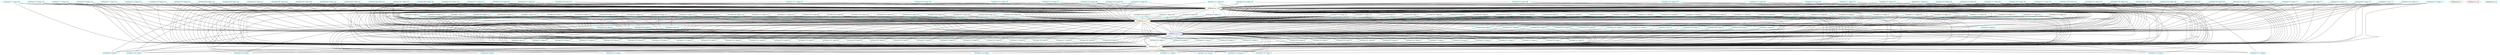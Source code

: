 graph {
"VarName('t8',temp)"[color=cyan,label="VarName('t8',temp).0"]
"VarName('t129',temp)"[color=cyan,label="VarName('t129',temp).1"]
"VarName('t128',temp)"[color=cyan,label="VarName('t128',temp).2"]
"VarName('t9',temp)"[color=cyan,label="VarName('t9',temp).3"]
"VarName('t125',temp)"[color=cyan,label="VarName('t125',temp).4"]
"VarName('t124',temp)"[color=cyan,label="VarName('t124',temp).5"]
"VarName('t127',temp)"[color=cyan,label="VarName('t127',temp).6"]
"ASMReg('edi')"[color=forestgreen,label="ASMReg('edi').7"]
"VarName('t121',temp)"[color=cyan,label="VarName('t121',temp).8"]
"VarName('t120',temp)"[color=cyan,label="VarName('t120',temp).9"]
"VarName('t123',temp)"[color=cyan,label="VarName('t123',temp).10"]
"VarName('t122',temp)"[color=cyan,label="VarName('t122',temp).11"]
"VarName('t181',temp)"[color=cyan,label="VarName('t181',temp).12"]
"ASMReg('edx')"[color=yellow,label="ASMReg('edx').13"]
"VarName('t58',temp)"[color=cyan,label="VarName('t58',temp).14"]
"VarName('t59',temp)"[color=cyan,label="VarName('t59',temp).15"]
"VarName('t56',temp)"[color=cyan,label="VarName('t56',temp).16"]
"VarName('t57',temp)"[color=cyan,label="VarName('t57',temp).17"]
"VarName('t54',temp)"[color=cyan,label="VarName('t54',temp).18"]
"VarName('t55',temp)"[color=cyan,label="VarName('t55',temp).19"]
"VarName('t52',temp)"[color=cyan,label="VarName('t52',temp).20"]
"VarName('t53',temp)"[color=cyan,label="VarName('t53',temp).21"]
"VarName('t50',temp)"[color=cyan,label="VarName('t50',temp).22"]
"VarName('t51',temp)"[color=cyan,label="VarName('t51',temp).23"]
"VarName('t0',temp)"[color=cyan,label="VarName('t0',temp).24"]
"VarName('a',user)"[color=cyan,label="VarName('a',user).25"]
"VarName('t1',temp)"[color=cyan,label="VarName('t1',temp).26"]
"VarName('t126',temp)"[color=cyan,label="VarName('t126',temp).27"]
"VarName('t101',temp)"[color=cyan,label="VarName('t101',temp).28"]
"VarName('t138',temp)"[color=cyan,label="VarName('t138',temp).29"]
"VarName('t139',temp)"[color=cyan,label="VarName('t139',temp).30"]
"VarName('t136',temp)"[color=cyan,label="VarName('t136',temp).31"]
"VarName('t137',temp)"[color=cyan,label="VarName('t137',temp).32"]
"VarName('t134',temp)"[color=cyan,label="VarName('t134',temp).33"]
"VarName('t135',temp)"[color=cyan,label="VarName('t135',temp).34"]
"VarName('t132',temp)"[color=cyan,label="VarName('t132',temp).35"]
"VarName('t133',temp)"[color=cyan,label="VarName('t133',temp).36"]
"VarName('t130',temp)"[color=cyan,label="VarName('t130',temp).37"]
"VarName('t131',temp)"[color=cyan,label="VarName('t131',temp).38"]
"VarName('t38',temp)"[color=cyan,label="VarName('t38',temp).39"]
"VarName('t39',temp)"[color=cyan,label="VarName('t39',temp).40"]
"VarName('t30',temp)"[color=cyan,label="VarName('t30',temp).41"]
"VarName('t31',temp)"[color=cyan,label="VarName('t31',temp).42"]
"VarName('t32',temp)"[color=cyan,label="VarName('t32',temp).43"]
"VarName('t33',temp)"[color=cyan,label="VarName('t33',temp).44"]
"VarName('t34',temp)"[color=cyan,label="VarName('t34',temp).45"]
"VarName('t35',temp)"[color=cyan,label="VarName('t35',temp).46"]
"VarName('t36',temp)"[color=cyan,label="VarName('t36',temp).47"]
"VarName('t37',temp)"[color=cyan,label="VarName('t37',temp).48"]
"VarName('t49',temp)"[color=cyan,label="VarName('t49',temp).49"]
"VarName('t48',temp)"[color=cyan,label="VarName('t48',temp).50"]
"VarName('t45',temp)"[color=cyan,label="VarName('t45',temp).51"]
"VarName('t44',temp)"[color=cyan,label="VarName('t44',temp).52"]
"VarName('t47',temp)"[color=cyan,label="VarName('t47',temp).53"]
"VarName('t46',temp)"[color=cyan,label="VarName('t46',temp).54"]
"VarName('t41',temp)"[color=cyan,label="VarName('t41',temp).55"]
"VarName('t40',temp)"[color=cyan,label="VarName('t40',temp).56"]
"VarName('t43',temp)"[color=cyan,label="VarName('t43',temp).57"]
"VarName('t42',temp)"[color=cyan,label="VarName('t42',temp).58"]
"ASMReg('esi')"[color=brown,label="ASMReg('esi').59"]
"ASMReg('ebx')"[color=cyan,label="ASMReg('ebx').60"]
"ASMReg('esp')"[color=blue,label="ASMReg('esp').61"]
"VarName('t183',temp)"[color=cyan,label="VarName('t183',temp).62"]
"VarName('t182',temp)"[color=cyan,label="VarName('t182',temp).63"]
"VarName('z',user)"[color=cyan,label="VarName('z',user).64"]
"VarName('t180',temp)"[color=cyan,label="VarName('t180',temp).65"]
"VarName('t107',temp)"[color=cyan,label="VarName('t107',temp).66"]
"VarName('t106',temp)"[color=cyan,label="VarName('t106',temp).67"]
"VarName('t105',temp)"[color=cyan,label="VarName('t105',temp).68"]
"VarName('t104',temp)"[color=cyan,label="VarName('t104',temp).69"]
"VarName('t103',temp)"[color=cyan,label="VarName('t103',temp).70"]
"VarName('t102',temp)"[color=cyan,label="VarName('t102',temp).71"]
"VarName('b',user)"[color=cyan,label="VarName('b',user).72"]
"VarName('t100',temp)"[color=cyan,label="VarName('t100',temp).73"]
"VarName('t109',temp)"[color=cyan,label="VarName('t109',temp).74"]
"VarName('t108',temp)"[color=cyan,label="VarName('t108',temp).75"]
"VarName('t7',temp)"[color=cyan,label="VarName('t7',temp).76"]
"ASMReg('ecx')"[color=orange,label="ASMReg('ecx').77"]
"VarName('t69',temp)"[color=cyan,label="VarName('t69',temp).78"]
"VarName('t68',temp)"[color=cyan,label="VarName('t68',temp).79"]
"VarName('t63',temp)"[color=cyan,label="VarName('t63',temp).80"]
"VarName('t62',temp)"[color=cyan,label="VarName('t62',temp).81"]
"VarName('t61',temp)"[color=cyan,label="VarName('t61',temp).82"]
"VarName('t60',temp)"[color=cyan,label="VarName('t60',temp).83"]
"VarName('t67',temp)"[color=cyan,label="VarName('t67',temp).84"]
"VarName('t66',temp)"[color=cyan,label="VarName('t66',temp).85"]
"VarName('t65',temp)"[color=cyan,label="VarName('t65',temp).86"]
"VarName('t64',temp)"[color=cyan,label="VarName('t64',temp).87"]
"VarName('t110',temp)"[color=cyan,label="VarName('t110',temp).88"]
"VarName('t111',temp)"[color=cyan,label="VarName('t111',temp).89"]
"VarName('t112',temp)"[color=cyan,label="VarName('t112',temp).90"]
"VarName('t113',temp)"[color=cyan,label="VarName('t113',temp).91"]
"VarName('t114',temp)"[color=cyan,label="VarName('t114',temp).92"]
"VarName('t115',temp)"[color=cyan,label="VarName('t115',temp).93"]
"VarName('t116',temp)"[color=cyan,label="VarName('t116',temp).94"]
"VarName('t117',temp)"[color=cyan,label="VarName('t117',temp).95"]
"VarName('t118',temp)"[color=cyan,label="VarName('t118',temp).96"]
"VarName('t119',temp)"[color=cyan,label="VarName('t119',temp).97"]
"VarName('t161',temp)"[color=cyan,label="VarName('t161',temp).98"]
"VarName('t160',temp)"[color=cyan,label="VarName('t160',temp).99"]
"VarName('t163',temp)"[color=cyan,label="VarName('t163',temp).100"]
"VarName('t162',temp)"[color=cyan,label="VarName('t162',temp).101"]
"VarName('t165',temp)"[color=cyan,label="VarName('t165',temp).102"]
"VarName('t164',temp)"[color=cyan,label="VarName('t164',temp).103"]
"VarName('t167',temp)"[color=cyan,label="VarName('t167',temp).104"]
"VarName('t166',temp)"[color=cyan,label="VarName('t166',temp).105"]
"VarName('t169',temp)"[color=cyan,label="VarName('t169',temp).106"]
"VarName('t168',temp)"[color=cyan,label="VarName('t168',temp).107"]
"VarName('t2',temp)"[color=cyan,label="VarName('t2',temp).108"]
"VarName('t3',temp)"[color=cyan,label="VarName('t3',temp).109"]
"VarName('t4',temp)"[color=cyan,label="VarName('t4',temp).110"]
"VarName('t5',temp)"[color=cyan,label="VarName('t5',temp).111"]
"VarName('t6',temp)"[color=cyan,label="VarName('t6',temp).112"]
"VarName('y',user)"[color=cyan,label="VarName('y',user).113"]
"VarName('t98',temp)"[color=cyan,label="VarName('t98',temp).114"]
"VarName('t99',temp)"[color=cyan,label="VarName('t99',temp).115"]
"VarName('c',user)"[color=cyan,label="VarName('c',user).116"]
"VarName('t92',temp)"[color=cyan,label="VarName('t92',temp).117"]
"VarName('t93',temp)"[color=cyan,label="VarName('t93',temp).118"]
"VarName('t90',temp)"[color=cyan,label="VarName('t90',temp).119"]
"VarName('t91',temp)"[color=cyan,label="VarName('t91',temp).120"]
"VarName('t96',temp)"[color=cyan,label="VarName('t96',temp).121"]
"VarName('t97',temp)"[color=cyan,label="VarName('t97',temp).122"]
"VarName('t94',temp)"[color=cyan,label="VarName('t94',temp).123"]
"VarName('t95',temp)"[color=cyan,label="VarName('t95',temp).124"]
"VarName('t172',temp)"[color=cyan,label="VarName('t172',temp).125"]
"VarName('t173',temp)"[color=cyan,label="VarName('t173',temp).126"]
"VarName('t170',temp)"[color=cyan,label="VarName('t170',temp).127"]
"VarName('t171',temp)"[color=cyan,label="VarName('t171',temp).128"]
"VarName('t176',temp)"[color=cyan,label="VarName('t176',temp).129"]
"VarName('t177',temp)"[color=cyan,label="VarName('t177',temp).130"]
"VarName('t174',temp)"[color=cyan,label="VarName('t174',temp).131"]
"VarName('t175',temp)"[color=cyan,label="VarName('t175',temp).132"]
"VarName('t178',temp)"[color=cyan,label="VarName('t178',temp).133"]
"VarName('t179',temp)"[color=cyan,label="VarName('t179',temp).134"]
"VarName('t74',temp)"[color=cyan,label="VarName('t74',temp).135"]
"ASMReg('eax')"[color=green,label="ASMReg('eax').136"]
"VarName('t76',temp)"[color=cyan,label="VarName('t76',temp).137"]
"VarName('t77',temp)"[color=cyan,label="VarName('t77',temp).138"]
"VarName('t70',temp)"[color=cyan,label="VarName('t70',temp).139"]
"VarName('t71',temp)"[color=cyan,label="VarName('t71',temp).140"]
"VarName('t72',temp)"[color=cyan,label="VarName('t72',temp).141"]
"VarName('t73',temp)"[color=cyan,label="VarName('t73',temp).142"]
"VarName('t78',temp)"[color=cyan,label="VarName('t78',temp).143"]
"VarName('t79',temp)"[color=cyan,label="VarName('t79',temp).144"]
"VarName('t89',temp)"[color=cyan,label="VarName('t89',temp).145"]
"VarName('t88',temp)"[color=cyan,label="VarName('t88',temp).146"]
"VarName('t81',temp)"[color=cyan,label="VarName('t81',temp).147"]
"VarName('t80',temp)"[color=cyan,label="VarName('t80',temp).148"]
"VarName('t83',temp)"[color=cyan,label="VarName('t83',temp).149"]
"VarName('t82',temp)"[color=cyan,label="VarName('t82',temp).150"]
"VarName('t85',temp)"[color=cyan,label="VarName('t85',temp).151"]
"VarName('t84',temp)"[color=cyan,label="VarName('t84',temp).152"]
"VarName('t87',temp)"[color=cyan,label="VarName('t87',temp).153"]
"VarName('t86',temp)"[color=cyan,label="VarName('t86',temp).154"]
"VarName('t149',temp)"[color=cyan,label="VarName('t149',temp).155"]
"VarName('t148',temp)"[color=cyan,label="VarName('t148',temp).156"]
"VarName('t143',temp)"[color=cyan,label="VarName('t143',temp).157"]
"VarName('t142',temp)"[color=cyan,label="VarName('t142',temp).158"]
"VarName('t141',temp)"[color=cyan,label="VarName('t141',temp).159"]
"VarName('t140',temp)"[color=cyan,label="VarName('t140',temp).160"]
"VarName('t147',temp)"[color=cyan,label="VarName('t147',temp).161"]
"VarName('t146',temp)"[color=cyan,label="VarName('t146',temp).162"]
"VarName('t145',temp)"[color=cyan,label="VarName('t145',temp).163"]
"VarName('t144',temp)"[color=cyan,label="VarName('t144',temp).164"]
"VarName('t29',temp)"[color=cyan,label="VarName('t29',temp).165"]
"VarName('t28',temp)"[color=cyan,label="VarName('t28',temp).166"]
"VarName('t27',temp)"[color=cyan,label="VarName('t27',temp).167"]
"VarName('t26',temp)"[color=cyan,label="VarName('t26',temp).168"]
"VarName('t25',temp)"[color=cyan,label="VarName('t25',temp).169"]
"VarName('t24',temp)"[color=cyan,label="VarName('t24',temp).170"]
"VarName('t23',temp)"[color=cyan,label="VarName('t23',temp).171"]
"VarName('t22',temp)"[color=cyan,label="VarName('t22',temp).172"]
"VarName('t21',temp)"[color=cyan,label="VarName('t21',temp).173"]
"VarName('t20',temp)"[color=cyan,label="VarName('t20',temp).174"]
"VarName('x',user)"[color=cyan,label="VarName('x',user).175"]
"VarName('t154',temp)"[color=cyan,label="VarName('t154',temp).176"]
"VarName('t155',temp)"[color=cyan,label="VarName('t155',temp).177"]
"VarName('t156',temp)"[color=cyan,label="VarName('t156',temp).178"]
"VarName('t157',temp)"[color=cyan,label="VarName('t157',temp).179"]
"VarName('t150',temp)"[color=cyan,label="VarName('t150',temp).180"]
"VarName('t151',temp)"[color=cyan,label="VarName('t151',temp).181"]
"VarName('t152',temp)"[color=cyan,label="VarName('t152',temp).182"]
"VarName('t153',temp)"[color=cyan,label="VarName('t153',temp).183"]
"VarName('t158',temp)"[color=cyan,label="VarName('t158',temp).184"]
"VarName('t159',temp)"[color=cyan,label="VarName('t159',temp).185"]
"VarName('t12',temp)"[color=cyan,label="VarName('t12',temp).186"]
"VarName('t13',temp)"[color=cyan,label="VarName('t13',temp).187"]
"VarName('t10',temp)"[color=cyan,label="VarName('t10',temp).188"]
"VarName('t11',temp)"[color=cyan,label="VarName('t11',temp).189"]
"VarName('t16',temp)"[color=cyan,label="VarName('t16',temp).190"]
"VarName('t17',temp)"[color=cyan,label="VarName('t17',temp).191"]
"VarName('t14',temp)"[color=cyan,label="VarName('t14',temp).192"]
"VarName('t15',temp)"[color=cyan,label="VarName('t15',temp).193"]
"VarName('t18',temp)"[color=cyan,label="VarName('t18',temp).194"]
"VarName('t19',temp)"[color=cyan,label="VarName('t19',temp).195"]
"VarName('t75',temp)"[color=cyan,label="VarName('t75',temp).196"]

"VarName('t89',temp)" -- "ASMReg('ecx')"
"VarName('t18',temp)" -- "ASMReg('edx')"
"ASMReg('eax')" -- "VarName('t175',temp)"
"VarName('t177',temp)" -- "ASMReg('esp')"
"ASMReg('esp')" -- "VarName('t30',temp)"
"VarName('t27',temp)" -- "ASMReg('edx')"
"VarName('t179',temp)" -- "ASMReg('edx')"
"VarName('t74',temp)" -- "ASMReg('edx')"
"VarName('t106',temp)" -- "ASMReg('edx')"
"ASMReg('eax')" -- "VarName('t38',temp)"
"ASMReg('eax')" -- "VarName('t65',temp)"
"VarName('c',user)" -- "ASMReg('esp')"
"ASMReg('eax')" -- "VarName('t165',temp)"
"VarName('t148',temp)" -- "ASMReg('eax')"
"ASMReg('eax')" -- "VarName('t47',temp)"
"VarName('t132',temp)" -- "ASMReg('edx')"
"ASMReg('eax')" -- "VarName('t179',temp)"
"VarName('t50',temp)" -- "ASMReg('edx')"
"ASMReg('eax')" -- "VarName('t176',temp)"
"ASMReg('eax')" -- "VarName('t121',temp)"
"VarName('t54',temp)" -- "ASMReg('edx')"
"VarName('t96',temp)" -- "ASMReg('edx')"
"VarName('t115',temp)" -- "ASMReg('esp')"
"VarName('t63',temp)" -- "ASMReg('edx')"
"VarName('t149',temp)" -- "ASMReg('esp')"
"ASMReg('ecx')" -- "VarName('t35',temp)"
"VarName('t28',temp)" -- "ASMReg('ecx')"
"VarName('t141',temp)" -- "ASMReg('eax')"
"ASMReg('esp')" -- "VarName('t52',temp)"
"VarName('t165',temp)" -- "ASMReg('esp')"
"ASMReg('eax')" -- "ASMReg('edx')"
"VarName('t4',temp)" -- "ASMReg('ecx')"
"VarName('t5',temp)" -- "ASMReg('esp')"
"VarName('t14',temp)" -- "ASMReg('eax')"
"VarName('t15',temp)" -- "ASMReg('eax')"
"VarName('t178',temp)" -- "ASMReg('edx')"
"VarName('t18',temp)" -- "ASMReg('esp')"
"VarName('t34',temp)" -- "ASMReg('edx')"
"VarName('t17',temp)" -- "ASMReg('esp')"
"VarName('t169',temp)" -- "ASMReg('edx')"
"VarName('t11',temp)" -- "ASMReg('ecx')"
"ASMReg('ecx')" -- "VarName('t139',temp)"
"ASMReg('esp')" -- "VarName('t9',temp)"
"ASMReg('eax')" -- "VarName('t46',temp)"
"ASMReg('ecx')" -- "VarName('t106',temp)"
"VarName('t70',temp)" -- "ASMReg('esp')"
"VarName('t169',temp)" -- "ASMReg('esp')"
"ASMReg('esp')" -- "VarName('t135',temp)"
"ASMReg('ecx')" -- "VarName('a',user)"
"ASMReg('eax')" -- "VarName('t128',temp)"
"ASMReg('eax')" -- "VarName('t183',temp)"
"VarName('t11',temp)" -- "ASMReg('esp')"
"ASMReg('ecx')" -- "VarName('t181',temp)"
"VarName('t151',temp)" -- "ASMReg('esp')"
"ASMReg('eax')" -- "VarName('t0',temp)"
"ASMReg('ecx')" -- "VarName('t32',temp)"
"VarName('t99',temp)" -- "ASMReg('edx')"
"ASMReg('eax')" -- "VarName('t102',temp)"
"VarName('t28',temp)" -- "ASMReg('edx')"
"VarName('t147',temp)" -- "ASMReg('eax')"
"VarName('t96',temp)" -- "ASMReg('esp')"
"VarName('t66',temp)" -- "ASMReg('ecx')"
"VarName('t152',temp)" -- "ASMReg('eax')"
"VarName('t149',temp)" -- "ASMReg('eax')"
"VarName('t176',temp)" -- "ASMReg('esp')"
"VarName('t140',temp)" -- "ASMReg('eax')"
"VarName('t95',temp)" -- "ASMReg('esp')"
"VarName('t165',temp)" -- "ASMReg('edx')"
"VarName('t81',temp)" -- "ASMReg('eax')"
"ASMReg('ecx')" -- "VarName('t123',temp)"
"ASMReg('ecx')" -- "VarName('t132',temp)"
"ASMReg('eax')" -- "VarName('t93',temp)"
"VarName('t100',temp)" -- "ASMReg('edx')"
"ASMReg('edx')" -- "VarName('t8',temp)"
"VarName('t157',temp)" -- "ASMReg('esp')"
"ASMReg('ecx')" -- "VarName('t109',temp)"
"VarName('t45',temp)" -- "ASMReg('edx')"
"ASMReg('eax')" -- "VarName('t49',temp)"
"ASMReg('eax')" -- "VarName('t51',temp)"
"VarName('t179',temp)" -- "ASMReg('esp')"
"ASMReg('eax')" -- "VarName('t169',temp)"
"ASMReg('esp')" -- "VarName('a',user)"
"VarName('t170',temp)" -- "ASMReg('ecx')"
"VarName('t114',temp)" -- "ASMReg('esp')"
"ASMReg('eax')" -- "VarName('c',user)"
"ASMReg('eax')" -- "VarName('t133',temp)"
"ASMReg('edx')" -- "VarName('t120',temp)"
"ASMReg('esp')" -- "VarName('t44',temp)"
"ASMReg('ecx')" -- "VarName('t55',temp)"
"VarName('t86',temp)" -- "ASMReg('esp')"
"VarName('t166',temp)" -- "ASMReg('edx')"
"ASMReg('ecx')" -- "VarName('t44',temp)"
"ASMReg('eax')" -- "VarName('t3',temp)"
"VarName('t88',temp)" -- "ASMReg('ecx')"
"VarName('t16',temp)" -- "ASMReg('esp')"
"ASMReg('ecx')" -- "VarName('t120',temp)"
"ASMReg('ecx')" -- "VarName('t54',temp)"
"VarName('t172',temp)" -- "ASMReg('ecx')"
"ASMReg('esp')" -- "VarName('t35',temp)"
"ASMReg('eax')" -- "VarName('t98',temp)"
"VarName('t167',temp)" -- "ASMReg('esp')"
"VarName('t113',temp)" -- "ASMReg('ecx')"
"ASMReg('eax')" -- "VarName('t35',temp)"
"ASMReg('eax')" -- "VarName('t60',temp)"
"ASMReg('eax')" -- "VarName('t160',temp)"
"VarName('t119',temp)" -- "ASMReg('edx')"
"VarName('t135',temp)" -- "ASMReg('edx')"
"VarName('t38',temp)" -- "ASMReg('edx')"
"ASMReg('esp')" -- "VarName('t101',temp)"
"VarName('t157',temp)" -- "ASMReg('eax')"
"VarName('t14',temp)" -- "ASMReg('ecx')"
"VarName('t57',temp)" -- "ASMReg('edx')"
"VarName('t91',temp)" -- "ASMReg('edx')"
"ASMReg('eax')" -- "VarName('t138',temp)"
"ASMReg('eax')" -- "VarName('t124',temp)"
"VarName('t150',temp)" -- "ASMReg('edx')"
"VarName('t17',temp)" -- "ASMReg('ecx')"
"ASMReg('eax')" -- "VarName('t116',temp)"
"ASMReg('eax')" -- "VarName('t4',temp)"
"VarName('t170',temp)" -- "ASMReg('edx')"
"VarName('t180',temp)" -- "ASMReg('edx')"
"VarName('t33',temp)" -- "ASMReg('edx')"
"VarName('t97',temp)" -- "ASMReg('ecx')"
"ASMReg('esp')" -- "VarName('t32',temp)"
"VarName('x',user)" -- "ASMReg('esp')"
"VarName('t83',temp)" -- "ASMReg('esp')"
"VarName('t130',temp)" -- "ASMReg('edx')"
"VarName('t29',temp)" -- "ASMReg('esp')"
"ASMReg('eax')" -- "VarName('t67',temp)"
"VarName('t134',temp)" -- "ASMReg('edx')"
"ASMReg('ecx')" -- "VarName('t0',temp)"
"VarName('t156',temp)" -- "ASMReg('eax')"
"VarName('t16',temp)" -- "ASMReg('edx')"
"ASMReg('eax')" -- "VarName('t45',temp)"
"VarName('t6',temp)" -- "ASMReg('ecx')"
"VarName('t90',temp)" -- "ASMReg('edx')"
"ASMReg('esp')" -- "VarName('t132',temp)"
"VarName('t166',temp)" -- "ASMReg('esp')"
"VarName('t20',temp)" -- "ASMReg('ecx')"
"VarName('t154',temp)" -- "ASMReg('ecx')"
"VarName('t17',temp)" -- "ASMReg('eax')"
"VarName('t78',temp)" -- "ASMReg('esp')"
"VarName('t87',temp)" -- "ASMReg('esp')"
"ASMReg('ecx')" -- "VarName('t37',temp)"
"ASMReg('eax')" -- "VarName('t105',temp)"
"VarName('t114',temp)" -- "ASMReg('edx')"
"ASMReg('esp')" -- "VarName('t50',temp)"
"ASMReg('ecx')" -- "VarName('t59',temp)"
"VarName('t32',temp)" -- "ASMReg('edx')"
"ASMReg('ecx')" -- "VarName('t48',temp)"
"VarName('t5',temp)" -- "ASMReg('edx')"
"VarName('t166',temp)" -- "ASMReg('ecx')"
"VarName('t65',temp)" -- "ASMReg('ecx')"
"VarName('t100',temp)" -- "ASMReg('esp')"
"VarName('t80',temp)" -- "ASMReg('ecx')"
"VarName('t72',temp)" -- "ASMReg('eax')"
"ASMReg('ecx')" -- "VarName('t104',temp)"
"VarName('y',user)" -- "ASMReg('edx')"
"VarName('t98',temp)" -- "ASMReg('esp')"
"VarName('t176',temp)" -- "ASMReg('edx')"
"VarName('t21',temp)" -- "ASMReg('eax')"
"ASMReg('esp')" -- "VarName('t128',temp)"
"VarName('t183',temp)" -- "ASMReg('esp')"
"VarName('t51',temp)" -- "ASMReg('edx')"
"VarName('t89',temp)" -- "ASMReg('eax')"
"VarName('t164',temp)" -- "ASMReg('ecx')"
"VarName('t25',temp)" -- "ASMReg('eax')"
"ASMReg('eax')" -- "VarName('t134',temp)"
"ASMReg('esp')" -- "VarName('t59',temp)"
"VarName('t80',temp)" -- "ASMReg('esp')"
"ASMReg('ecx')" -- "VarName('t52',temp)"
"ASMReg('ecx')" -- "VarName('b',user)"
"VarName('t88',temp)" -- "ASMReg('edx')"
"VarName('t27',temp)" -- "ASMReg('ecx')"
"VarName('t173',temp)" -- "ASMReg('ecx')"
"VarName('t70',temp)" -- "ASMReg('edx')"
"VarName('t102',temp)" -- "ASMReg('edx')"
"ASMReg('ecx')" -- "VarName('t130',temp)"
"ASMReg('eax')" -- "VarName('t59',temp)"
"VarName('t150',temp)" -- "ASMReg('eax')"
"VarName('t81',temp)" -- "ASMReg('edx')"
"ASMReg('eax')" -- "VarName('t95',temp)"
"ASMReg('eax')" -- "VarName('t32',temp)"
"ASMReg('eax')" -- "VarName('t53',temp)"
"ASMReg('ecx')" -- "VarName('t8',temp)"
"VarName('t13',temp)" -- "ASMReg('eax')"
"VarName('t1',temp)" -- "ASMReg('edx')"
"VarName('t15',temp)" -- "ASMReg('ecx')"
"VarName('t160',temp)" -- "ASMReg('esp')"
"VarName('t175',temp)" -- "ASMReg('esp')"
"VarName('t164',temp)" -- "ASMReg('edx')"
"ASMReg('esp')" -- "VarName('t125',temp)"
"VarName('t19',temp)" -- "ASMReg('ecx')"
"ASMReg('esp')" -- "VarName('t46',temp)"
"VarName('t157',temp)" -- "ASMReg('edx')"
"ASMReg('ecx')" -- "VarName('t46',temp)"
"ASMReg('eax')" -- "VarName('t113',temp)"
"ASMReg('eax')" -- "VarName('t1',temp)"
"VarName('t171',temp)" -- "ASMReg('ecx')"
"VarName('t82',temp)" -- "ASMReg('eax')"
"ASMReg('esp')" -- "VarName('t37',temp)"
"ASMReg('eax')" -- "VarName('t50',temp)"
"VarName('t116',temp)" -- "ASMReg('ecx')"
"VarName('t137',temp)" -- "ASMReg('edx')"
"VarName('t36',temp)" -- "ASMReg('edx')"
"ASMReg('eax')" -- "VarName('t58',temp)"
"ASMReg('eax')" -- "VarName('t62',temp)"
"ASMReg('eax')" -- "VarName('t166',temp)"
"VarName('t146',temp)" -- "ASMReg('edx')"
"VarName('t11',temp)" -- "ASMReg('edx')"
"VarName('t6',temp)" -- "ASMReg('esp')"
"VarName('t93',temp)" -- "ASMReg('edx')"
"ASMReg('esp')" -- "VarName('t127',temp)"
"VarName('t91',temp)" -- "ASMReg('ecx')"
"VarName('t0',temp)" -- "ASMReg('edx')"
"VarName('t155',temp)" -- "ASMReg('ecx')"
"VarName('t85',temp)" -- "ASMReg('ecx')"
"VarName('a',user)" -- "ASMReg('edx')"
"VarName('t81',temp)" -- "ASMReg('esp')"
"VarName('t147',temp)" -- "ASMReg('edx')"
"VarName('t113',temp)" -- "ASMReg('edx')"
"ASMReg('ecx')" -- "VarName('t38',temp)"
"ASMReg('eax')" -- "VarName('t114',temp)"
"ASMReg('eax')" -- "VarName('t108',temp)"
"VarName('t31',temp)" -- "ASMReg('edx')"
"VarName('t94',temp)" -- "ASMReg('ecx')"
"VarName('t142',temp)" -- "ASMReg('eax')"
"ASMReg('ecx')" -- "VarName('t129',temp)"
"VarName('t65',temp)" -- "ASMReg('esp')"
"ASMReg('eax')" -- "VarName('t69',temp)"
"ASMReg('ecx')" -- "VarName('t103',temp)"
"VarName('t24',temp)" -- "ASMReg('ecx')"
"VarName('t171',temp)" -- "ASMReg('edx')"
"ASMReg('eax')" -- "VarName('t43',temp)"
"ASMReg('eax')" -- "VarName('t74',temp)"
"ASMReg('eax')" -- "VarName('t163',temp)"
"ASMReg('esp')" -- "VarName('t130',temp)"
"VarName('t2',temp)" -- "ASMReg('esp')"
"VarName('t167',temp)" -- "ASMReg('ecx')"
"ASMReg('ecx')" -- "VarName('t182',temp)"
"VarName('t7',temp)" -- "ASMReg('esp')"
"ASMReg('ecx')" -- "VarName('t31',temp)"
"ASMReg('eax')" -- "VarName('t107',temp)"
"ASMReg('esp')" -- "VarName('t56',temp)"
"VarName('t74',temp)" -- "ASMReg('esp')"
"VarName('t143',temp)" -- "ASMReg('eax')"
"VarName('t26',temp)" -- "ASMReg('ecx')"
"VarName('t141',temp)" -- "ASMReg('esp')"
"VarName('t67',temp)" -- "ASMReg('edx')"
"VarName('t77',temp)" -- "ASMReg('edx')"
"VarName('t91',temp)" -- "ASMReg('esp')"
"VarName('t146',temp)" -- "ASMReg('esp')"
"VarName('t148',temp)" -- "ASMReg('esp')"
"ASMReg('ecx')" -- "VarName('t39',temp)"
"ASMReg('eax')" -- "VarName('t181',temp)"
"VarName('t131',temp)" -- "ASMReg('edx')"
"VarName('t168',temp)" -- "ASMReg('esp')"
"VarName('t161',temp)" -- "ASMReg('edx')"
"VarName('t12',temp)" -- "ASMReg('ecx')"
"ASMReg('eax')" -- "VarName('t115',temp)"
"ASMReg('eax')" -- "VarName('t54',temp)"
"ASMReg('eax')" -- "VarName('t172',temp)"
"ASMReg('esp')" -- "VarName('t139',temp)"
"ASMReg('eax')" -- "ASMReg('eax')"
"VarName('x',user)" -- "ASMReg('ecx')"
"VarName('t143',temp)" -- "ASMReg('esp')"
"ASMReg('eax')" -- "VarName('t97',temp)"
"VarName('t2',temp)" -- "ASMReg('ecx')"
"ASMReg('eax')" -- "VarName('t136',temp)"
"ASMReg('edx')" -- "VarName('t123',temp)"
"VarName('t85',temp)" -- "ASMReg('eax')"
"ASMReg('esp')" -- "VarName('t41',temp)"
"ASMReg('ecx')" -- "VarName('t50',temp)"
"ASMReg('ecx')" -- "VarName('t41',temp)"
"ASMReg('eax')" -- "VarName('a',user)"
"ASMReg('eax')" -- "VarName('t118',temp)"
"VarName('t159',temp)" -- "ASMReg('esp')"
"VarName('t150',temp)" -- "ASMReg('ecx')"
"VarName('t152',temp)" -- "ASMReg('edx')"
"VarName('t85',temp)" -- "ASMReg('esp')"
"ASMReg('ecx')" -- "VarName('t127',temp)"
"VarName('t79',temp)" -- "ASMReg('eax')"
"ASMReg('ecx')" -- "VarName('t136',temp)"
"VarName('t117',temp)" -- "ASMReg('ecx')"
"ASMReg('eax')" -- "ASMReg('esp')"
"VarName('t179',temp)" -- "ASMReg('ecx')"
"VarName('t182',temp)" -- "ASMReg('edx')"
"VarName('t154',temp)" -- "ASMReg('eax')"
"ASMReg('eax')" -- "VarName('t30',temp)"
"VarName('b',user)" -- "ASMReg('esp')"
"VarName('t161',temp)" -- "ASMReg('ecx')"
"VarName('t144',temp)" -- "ASMReg('esp')"
"ASMReg('esp')" -- "VarName('t122',temp)"
"VarName('t155',temp)" -- "ASMReg('edx')"
"VarName('t41',temp)" -- "ASMReg('edx')"
"VarName('t84',temp)" -- "ASMReg('ecx')"
"VarName('t159',temp)" -- "ASMReg('edx')"
"ASMReg('eax')" -- "VarName('t2',temp)"
"ASMReg('eax')" -- "ASMReg('ecx')"
"VarName('t140',temp)" -- "ASMReg('edx')"
"ASMReg('esp')" -- "VarName('t48',temp)"
"ASMReg('ecx')" -- "VarName('t125',temp)"
"ASMReg('eax')" -- "VarName('t111',temp)"
"ASMReg('eax')" -- "VarName('t7',temp)"
"VarName('t159',temp)" -- "ASMReg('eax')"
"ASMReg('eax')" -- "VarName('t177',temp)"
"VarName('t116',temp)" -- "ASMReg('edx')"
"VarName('t112',temp)" -- "ASMReg('edx')"
"VarName('t107',temp)" -- "ASMReg('edx')"
"VarName('t153',temp)" -- "ASMReg('eax')"
"VarName('t82',temp)" -- "ASMReg('ecx')"
"VarName('t58',temp)" -- "ASMReg('edx')"
"ASMReg('eax')" -- "VarName('t39',temp)"
"VarName('t62',temp)" -- "ASMReg('esp')"
"ASMReg('eax')" -- "VarName('t164',temp)"
"VarName('t23',temp)" -- "ASMReg('ecx')"
"VarName('t177',temp)" -- "ASMReg('ecx')"
"VarName('t73',temp)" -- "ASMReg('ecx')"
"VarName('t29',temp)" -- "ASMReg('eax')"
"ASMReg('eax')" -- "VarName('t117',temp)"
"ASMReg('esp')" -- "VarName('t129',temp)"
"VarName('t145',temp)" -- "ASMReg('edx')"
"VarName('x',user)" -- "ASMReg('eax')"
"VarName('t141',temp)" -- "ASMReg('edx')"
"ASMReg('eax')" -- "VarName('t120',temp)"
"VarName('t174',temp)" -- "ASMReg('edx')"
"VarName('t12',temp)" -- "ASMReg('eax')"
"VarName('t158',temp)" -- "ASMReg('esp')"
"ASMReg('esp')" -- "VarName('t53',temp)"
"VarName('t53',temp)" -- "ASMReg('edx')"
"VarName('t95',temp)" -- "ASMReg('edx')"
"VarName('t26',temp)" -- "ASMReg('esp')"
"VarName('t156',temp)" -- "ASMReg('ecx')"
"VarName('t60',temp)" -- "ASMReg('edx')"
"VarName('z',user)" -- "ASMReg('edx')"
"ASMReg('eax')" -- "VarName('t90',temp)"
"VarName('t146',temp)" -- "ASMReg('ecx')"
"VarName('t109',temp)" -- "ASMReg('esp')"
"VarName('t28',temp)" -- "ASMReg('esp')"
"VarName('t14',temp)" -- "ASMReg('edx')"
"VarName('t25',temp)" -- "ASMReg('edx')"
"VarName('t173',temp)" -- "ASMReg('edx')"
"VarName('t72',temp)" -- "ASMReg('edx')"
"VarName('t37',temp)" -- "ASMReg('edx')"
"VarName('t76',temp)" -- "ASMReg('edx')"
"ASMReg('ecx')" -- "VarName('t101',temp)"
"ASMReg('edx')" -- "VarName('t124',temp)"
"ASMReg('eax')" -- "VarName('t41',temp)"
"VarName('t71',temp)" -- "ASMReg('eax')"
"VarName('t10',temp)" -- "ASMReg('edx')"
"ASMReg('esp')" -- "VarName('t136',temp)"
"ASMReg('eax')" -- "VarName('t170',temp)"
"VarName('t79',temp)" -- "ASMReg('esp')"
"VarName('t145',temp)" -- "ASMReg('ecx')"
"VarName('c',user)" -- "ASMReg('ecx')"
"VarName('t93',temp)" -- "ASMReg('ecx')"
"VarName('t61',temp)" -- "ASMReg('esp')"
"ASMReg('ecx')" -- "VarName('t180',temp)"
"ASMReg('ecx')" -- "VarName('t33',temp)"
"ASMReg('edx')" -- "VarName('t128',temp)"
"VarName('t65',temp)" -- "ASMReg('edx')"
"ASMReg('eax')" -- "VarName('t101',temp)"
"ASMReg('esp')" -- "VarName('t54',temp)"
"VarName('t61',temp)" -- "ASMReg('edx')"
"VarName('t21',temp)" -- "ASMReg('ecx')"
"VarName('t79',temp)" -- "ASMReg('edx')"
"VarName('t15',temp)" -- "ASMReg('esp')"
"VarName('t175',temp)" -- "ASMReg('ecx')"
"ASMReg('esp')" -- "VarName('t181',temp)"
"VarName('t151',temp)" -- "ASMReg('ecx')"
"VarName('t80',temp)" -- "ASMReg('eax')"
"VarName('t111',temp)" -- "ASMReg('esp')"
"ASMReg('ecx')" -- "VarName('t122',temp)"
"ASMReg('ecx')" -- "VarName('t133',temp)"
"VarName('t63',temp)" -- "ASMReg('esp')"
"VarName('t78',temp)" -- "ASMReg('edx')"
"VarName('t25',temp)" -- "ASMReg('esp')"
"VarName('t68',temp)" -- "ASMReg('esp')"
"ASMReg('ecx')" -- "VarName('t108',temp)"
"VarName('t160',temp)" -- "ASMReg('ecx')"
"ASMReg('eax')" -- "VarName('t48',temp)"
"ASMReg('eax')" -- "VarName('t56',temp)"
"ASMReg('eax')" -- "VarName('t174',temp)"
"VarName('t108',temp)" -- "ASMReg('esp')"
"VarName('t176',temp)" -- "ASMReg('ecx')"
"VarName('z',user)" -- "ASMReg('esp')"
"VarName('t153',temp)" -- "ASMReg('esp')"
"VarName('t95',temp)" -- "ASMReg('ecx')"
"VarName('t157',temp)" -- "ASMReg('ecx')"
"VarName('t46',temp)" -- "ASMReg('edx')"
"VarName('t87',temp)" -- "ASMReg('ecx')"
"VarName('c',user)" -- "ASMReg('edx')"
"VarName('t13',temp)" -- "ASMReg('edx')"
"VarName('t142',temp)" -- "ASMReg('esp')"
"ASMReg('eax')" -- "VarName('t130',temp)"
"ASMReg('edx')" -- "VarName('t121',temp)"
"VarName('t99',temp)" -- "ASMReg('ecx')"
"ASMReg('esp')" -- "VarName('t43',temp)"
"ASMReg('esp')" -- "VarName('t120',temp)"
"ASMReg('ecx')" -- "VarName('t56',temp)"
"VarName('t27',temp)" -- "ASMReg('esp')"
"ASMReg('ecx')" -- "VarName('t43',temp)"
"ASMReg('esp')" -- "ASMReg('esp')"
"VarName('t76',temp)" -- "ASMReg('eax')"
"VarName('t20',temp)" -- "ASMReg('edx')"
"VarName('t111',temp)" -- "ASMReg('edx')"
"ASMReg('ecx')" -- "VarName('t134',temp)"
"ASMReg('eax')" -- "VarName('t99',temp)"
"VarName('t114',temp)" -- "ASMReg('ecx')"
"VarName('t74',temp)" -- "ASMReg('ecx')"
"VarName('t22',temp)" -- "ASMReg('ecx')"
"ASMReg('eax')" -- "VarName('t36',temp)"
"VarName('t118',temp)" -- "ASMReg('edx')"
"VarName('t112',temp)" -- "ASMReg('esp')"
"VarName('t43',temp)" -- "ASMReg('edx')"
"VarName('t81',temp)" -- "ASMReg('ecx')"
"VarName('t47',temp)" -- "ASMReg('edx')"
"VarName('t85',temp)" -- "ASMReg('edx')"
"VarName('t56',temp)" -- "ASMReg('edx')"
"ASMReg('esp')" -- "VarName('t124',temp)"
"VarName('t142',temp)" -- "ASMReg('edx')"
"VarName('t22',temp)" -- "ASMReg('eax')"
"VarName('t21',temp)" -- "ASMReg('edx')"
"ASMReg('esp')" -- "ASMReg('edx')"
"ASMReg('eax')" -- "VarName('t139',temp)"
"ASMReg('eax')" -- "VarName('t127',temp)"
"ASMReg('ecx')" -- "VarName('z',user)"
"VarName('t2',temp)" -- "ASMReg('edx')"
"VarName('t76',temp)" -- "ASMReg('esp')"
"VarName('t19',temp)" -- "ASMReg('esp')"
"VarName('t158',temp)" -- "ASMReg('ecx')"
"VarName('t14',temp)" -- "ASMReg('esp')"
"VarName('t173',temp)" -- "ASMReg('esp')"
"ASMReg('eax')" -- "VarName('t5',temp)"
"VarName('t138',temp)" -- "ASMReg('edx')"
"VarName('t110',temp)" -- "ASMReg('esp')"
"ASMReg('eax')" -- "VarName('t44',temp)"
"ASMReg('ecx')" -- "VarName('t121',temp)"
"VarName('t109',temp)" -- "ASMReg('edx')"
"VarName('t153',temp)" -- "ASMReg('edx')"
"ASMReg('esp')" -- "VarName('t33',temp)"
"VarName('t169',temp)" -- "ASMReg('ecx')"
"VarName('t98',temp)" -- "ASMReg('edx')"
"VarName('t26',temp)" -- "ASMReg('edx')"
"VarName('t75',temp)" -- "ASMReg('edx')"
"ASMReg('eax')" -- "VarName('t66',temp)"
"VarName('t149',temp)" -- "ASMReg('edx')"
"VarName('t87',temp)" -- "ASMReg('eax')"
"VarName('t152',temp)" -- "ASMReg('esp')"
"VarName('t20',temp)" -- "ASMReg('esp')"
"ASMReg('eax')" -- "VarName('t178',temp)"
"VarName('t133',temp)" -- "ASMReg('edx')"
"ASMReg('esp')" -- "VarName('t133',temp)"
"VarName('t145',temp)" -- "ASMReg('esp')"
"VarName('t144',temp)" -- "ASMReg('ecx')"
"VarName('t90',temp)" -- "ASMReg('ecx')"
"VarName('t146',temp)" -- "ASMReg('eax')"
"VarName('t126',temp)" -- "ASMReg('edx')"
"VarName('t94',temp)" -- "ASMReg('edx')"
"VarName('t15',temp)" -- "ASMReg('edx')"
"VarName('t97',temp)" -- "ASMReg('edx')"
"VarName('t26',temp)" -- "ASMReg('eax')"
"ASMReg('ecx')" -- "VarName('t34',temp)"
"ASMReg('eax')" -- "VarName('t104',temp)"
"ASMReg('esp')" -- "VarName('t51',temp)"
"VarName('t4',temp)" -- "ASMReg('edx')"
"VarName('t73',temp)" -- "ASMReg('eax')"
"VarName('t152',temp)" -- "ASMReg('ecx')"
"VarName('t147',temp)" -- "ASMReg('ecx')"
"ASMReg('esp')" -- "VarName('t38',temp)"
"VarName('t117',temp)" -- "ASMReg('edx')"
"VarName('t90',temp)" -- "ASMReg('esp')"
"ASMReg('eax')" -- "VarName('t64',temp)"
"VarName('t35',temp)" -- "ASMReg('edx')"
"VarName('t92',temp)" -- "ASMReg('ecx')"
"VarName('t168',temp)" -- "ASMReg('edx')"
"ASMReg('ecx')" -- "VarName('t138',temp)"
"VarName('t97',temp)" -- "ASMReg('esp')"
"ASMReg('esp')" -- "VarName('t8',temp)"
"VarName('t59',temp)" -- "ASMReg('edx')"
"VarName('t163',temp)" -- "ASMReg('ecx')"
"ASMReg('ecx')" -- "VarName('t107',temp)"
"VarName('t24',temp)" -- "ASMReg('edx')"
"VarName('t20',temp)" -- "ASMReg('eax')"
"VarName('t10',temp)" -- "ASMReg('esp')"
"ASMReg('eax')" -- "VarName('t171',temp)"
"ASMReg('esp')" -- "VarName('t134',temp)"
"VarName('t155',temp)" -- "ASMReg('esp')"
"VarName('t165',temp)" -- "ASMReg('ecx')"
"ASMReg('eax')" -- "VarName('t129',temp)"
"VarName('t60',temp)" -- "ASMReg('esp')"
"ASMReg('esp')" -- "VarName('t31',temp)"
"VarName('t175',temp)" -- "ASMReg('edx')"
"VarName('t75',temp)" -- "ASMReg('esp')"
"VarName('b',user)" -- "ASMReg('edx')"
"VarName('t64',temp)" -- "ASMReg('ecx')"
"VarName('t172',temp)" -- "ASMReg('esp')"
"VarName('t160',temp)" -- "ASMReg('edx')"
"ASMReg('ecx')" -- "VarName('t53',temp)"
"VarName('t158',temp)" -- "ASMReg('eax')"
"VarName('t89',temp)" -- "ASMReg('edx')"
"ASMReg('esp')" -- "VarName('t138',temp)"
"VarName('t62',temp)" -- "ASMReg('edx')"
"VarName('t84',temp)" -- "ASMReg('esp')"
"ASMReg('ecx')" -- "VarName('t124',temp)"
"VarName('t151',temp)" -- "ASMReg('eax')"
"VarName('t11',temp)" -- "ASMReg('eax')"
"ASMReg('ecx')" -- "VarName('t131',temp)"
"VarName('t75',temp)" -- "ASMReg('ecx')"
"VarName('t24',temp)" -- "ASMReg('esp')"
"ASMReg('eax')" -- "VarName('t92',temp)"
"VarName('t73',temp)" -- "ASMReg('edx')"
"VarName('t112',temp)" -- "ASMReg('ecx')"
"ASMReg('eax')" -- "VarName('t33',temp)"
"VarName('t21',temp)" -- "ASMReg('esp')"
"VarName('t107',temp)" -- "ASMReg('esp')"
"ASMReg('ecx')" -- "VarName('t9',temp)"
"VarName('t44',temp)" -- "ASMReg('edx')"
"VarName('t82',temp)" -- "ASMReg('edx')"
"VarName('t88',temp)" -- "ASMReg('eax')"
"VarName('t82',temp)" -- "ASMReg('esp')"
"ASMReg('eax')" -- "VarName('t132',temp)"
"ASMReg('edx')" -- "VarName('t127',temp)"
"VarName('t159',temp)" -- "ASMReg('ecx')"
"ASMReg('esp')" -- "VarName('t45',temp)"
"VarName('t73',temp)" -- "ASMReg('esp')"
"VarName('t64',temp)" -- "ASMReg('edx')"
"VarName('t12',temp)" -- "ASMReg('edx')"
"VarName('t178',temp)" -- "ASMReg('ecx')"
"ASMReg('ecx')" -- "VarName('t45',temp)"
"VarName('t110',temp)" -- "ASMReg('ecx')"
"VarName('t149',temp)" -- "ASMReg('ecx')"
"VarName('t93',temp)" -- "ASMReg('esp')"
"VarName('t103',temp)" -- "ASMReg('esp')"
"VarName('t168',temp)" -- "ASMReg('ecx')"
"ASMReg('esp')" -- "VarName('t34',temp)"
"VarName('t86',temp)" -- "ASMReg('eax')"
"VarName('t136',temp)" -- "ASMReg('edx')"
"ASMReg('eax')" -- "VarName('t34',temp)"
"VarName('t13',temp)" -- "ASMReg('esp')"
"ASMReg('eax')" -- "VarName('t61',temp)"
"ASMReg('eax')" -- "VarName('t161',temp)"
"ASMReg('ecx')" -- "VarName('t1',temp)"
"VarName('t92',temp)" -- "ASMReg('edx')"
"VarName('t154',temp)" -- "ASMReg('esp')"
"VarName('t39',temp)" -- "ASMReg('edx')"
"ASMReg('esp')" -- "VarName('t126',temp)"
"ASMReg('eax')" -- "VarName('t125',temp)"
"VarName('t70',temp)" -- "ASMReg('eax')"
"VarName('t30',temp)" -- "ASMReg('edx')"
"VarName('t13',temp)" -- "ASMReg('ecx')"
"VarName('t49',temp)" -- "ASMReg('edx')"
"VarName('t3',temp)" -- "ASMReg('edx')"
"VarName('t151',temp)" -- "ASMReg('edx')"
"VarName('t153',temp)" -- "ASMReg('ecx')"
"VarName('t148',temp)" -- "ASMReg('edx')"
"VarName('t117',temp)" -- "ASMReg('esp')"
"VarName('t61',temp)" -- "ASMReg('ecx')"
"VarName('t77',temp)" -- "ASMReg('ecx')"
"VarName('t69',temp)" -- "ASMReg('ecx')"
"VarName('t4',temp)" -- "ASMReg('esp')"
"ASMReg('ecx')" -- "VarName('t128',temp)"
"VarName('t161',temp)" -- "ASMReg('esp')"
"ASMReg('eax')" -- "VarName('t68',temp)"
"ASMReg('eax')" -- "VarName('b',user)"
"VarName('t162',temp)" -- "ASMReg('esp')"
"ASMReg('ecx')" -- "VarName('t102',temp)"
"ASMReg('eax')" -- "VarName('t8',temp)"
"VarName('t42',temp)" -- "ASMReg('edx')"
"ASMReg('eax')" -- "VarName('t42',temp)"
"VarName('t170',temp)" -- "ASMReg('esp')"
"ASMReg('esp')" -- "VarName('t1',temp)"
"VarName('t17',temp)" -- "ASMReg('edx')"
"ASMReg('esp')" -- "VarName('t131',temp)"
"VarName('t77',temp)" -- "ASMReg('esp')"
"VarName('t63',temp)" -- "ASMReg('ecx')"
"VarName('t6',temp)" -- "ASMReg('edx')"
"VarName('t72',temp)" -- "ASMReg('esp')"
"VarName('t142',temp)" -- "ASMReg('ecx')"
"ASMReg('ecx')" -- "VarName('t36',temp)"
"VarName('t16',temp)" -- "ASMReg('eax')"
"ASMReg('eax')" -- "VarName('t106',temp)"
"ASMReg('esp')" -- "VarName('t57',temp)"
"ASMReg('ecx')" -- "VarName('t58',temp)"
"VarName('t115',temp)" -- "ASMReg('edx')"
"VarName('t139',temp)" -- "ASMReg('edx')"
"ASMReg('ecx')" -- "VarName('t49',temp)"
"VarName('t104',temp)" -- "ASMReg('esp')"
"VarName('t104',temp)" -- "ASMReg('edx')"
"VarName('t108',temp)" -- "ASMReg('edx')"
"VarName('t18',temp)" -- "ASMReg('eax')"
"VarName('y',user)" -- "ASMReg('esp')"
"VarName('t76',temp)" -- "ASMReg('ecx')"
"VarName('t171',temp)" -- "ASMReg('esp')"
"VarName('t68',temp)" -- "ASMReg('edx')"
"VarName('t156',temp)" -- "ASMReg('edx')"
"VarName('t94',temp)" -- "ASMReg('esp')"
"VarName('t118',temp)" -- "ASMReg('ecx')"
"ASMReg('eax')" -- "VarName('t180',temp)"
"VarName('t145',temp)" -- "ASMReg('eax')"
"VarName('t174',temp)" -- "ASMReg('esp')"
"ASMReg('ecx')" -- "VarName('t105',temp)"
"ASMReg('eax')" -- "VarName('t55',temp)"
"ASMReg('eax')" -- "VarName('t173',temp)"
"ASMReg('ecx')" -- "VarName('t7',temp)"
"VarName('t24',temp)" -- "ASMReg('eax')"
"VarName('t177',temp)" -- "ASMReg('edx')"
"VarName('t162',temp)" -- "ASMReg('edx')"
"VarName('y',user)" -- "ASMReg('ecx')"
"VarName('t84',temp)" -- "ASMReg('eax')"
"VarName('t87',temp)" -- "ASMReg('edx')"
"ASMReg('eax')" -- "VarName('t137',temp)"
"VarName('t113',temp)" -- "ASMReg('esp')"
"VarName('t147',temp)" -- "ASMReg('esp')"
"ASMReg('esp')" -- "VarName('t40',temp)"
"VarName('t174',temp)" -- "ASMReg('ecx')"
"ASMReg('ecx')" -- "VarName('t51',temp)"
"VarName('t111',temp)" -- "ASMReg('ecx')"
"VarName('t148',temp)" -- "ASMReg('ecx')"
"ASMReg('ecx')" -- "VarName('t40',temp)"
"VarName('t116',temp)" -- "ASMReg('esp')"
"ASMReg('eax')" -- "VarName('t119',temp)"
"ASMReg('esp')" -- "VarName('t58',temp)"
"VarName('t69',temp)" -- "ASMReg('edx')"
"ASMReg('ecx')" -- "VarName('t126',temp)"
"VarName('t71',temp)" -- "ASMReg('edx')"
"VarName('t88',temp)" -- "ASMReg('esp')"
"VarName('t183',temp)" -- "ASMReg('edx')"
"ASMReg('eax')" -- "VarName('t94',temp)"
"VarName('t155',temp)" -- "ASMReg('eax')"
"VarName('t80',temp)" -- "ASMReg('edx')"
"ASMReg('eax')" -- "VarName('t31',temp)"
"ASMReg('eax')" -- "VarName('t52',temp)"
"VarName('t163',temp)" -- "ASMReg('edx')"
"VarName('t96',temp)" -- "ASMReg('ecx')"
"VarName('t154',temp)" -- "ASMReg('edx')"
"ASMReg('esp')" -- "VarName('t121',temp)"
"VarName('t99',temp)" -- "ASMReg('esp')"
"VarName('t86',temp)" -- "ASMReg('ecx')"
"ASMReg('edx')" -- "VarName('t125',temp)"
"VarName('t182',temp)" -- "ASMReg('esp')"
"VarName('t144',temp)" -- "ASMReg('edx')"
"ASMReg('esp')" -- "VarName('t47',temp)"
"VarName('t10',temp)" -- "ASMReg('ecx')"
"VarName('t48',temp)" -- "ASMReg('edx')"
"ASMReg('eax')" -- "VarName('t122',temp)"
"ASMReg('ecx')" -- "VarName('t47',temp)"
"ASMReg('eax')" -- "VarName('t168',temp)"
"ASMReg('eax')" -- "VarName('t112',temp)"
"VarName('t78',temp)" -- "ASMReg('ecx')"
"VarName('t77',temp)" -- "ASMReg('eax')"
"VarName('t27',temp)" -- "ASMReg('eax')"
"VarName('t60',temp)" -- "ASMReg('ecx')"
"VarName('t70',temp)" -- "ASMReg('ecx')"
"VarName('t150',temp)" -- "ASMReg('esp')"
"VarName('t68',temp)" -- "ASMReg('ecx')"
"ASMReg('esp')" -- "VarName('t36',temp)"
"VarName('t64',temp)" -- "ASMReg('esp')"
"VarName('t83',temp)" -- "ASMReg('eax')"
"VarName('t23',temp)" -- "ASMReg('eax')"
"ASMReg('eax')" -- "VarName('z',user)"
"ASMReg('eax')" -- "VarName('t63',temp)"
"ASMReg('edx')" -- "VarName('t181',temp)"
"ASMReg('eax')" -- "VarName('t167',temp)"
"VarName('t92',temp)" -- "ASMReg('esp')"
"VarName('t75',temp)" -- "ASMReg('eax')"
"VarName('t66',temp)" -- "ASMReg('esp')"
"VarName('t62',temp)" -- "ASMReg('ecx')"
"VarName('t101',temp)" -- "ASMReg('edx')"
"ASMReg('eax')" -- "VarName('t123',temp)"
"VarName('t141',temp)" -- "ASMReg('ecx')"
"VarName('t140',temp)" -- "ASMReg('esp')"
"ASMReg('eax')" -- "VarName('t135',temp)"
"ASMReg('ecx')" -- "ASMReg('esp')"
"VarName('t3',temp)" -- "ASMReg('esp')"
"VarName('t52',temp)" -- "ASMReg('edx')"
"VarName('t29',temp)" -- "ASMReg('edx')"
"ASMReg('eax')" -- "VarName('t109',temp)"
"ASMReg('eax')" -- "VarName('t9',temp)"
"VarName('t19',temp)" -- "ASMReg('eax')"
"ASMReg('eax')" -- "VarName('t103',temp)"
"VarName('t84',temp)" -- "ASMReg('edx')"
"VarName('t89',temp)" -- "ASMReg('esp')"
"VarName('t22',temp)" -- "ASMReg('esp')"
"VarName('t172',temp)" -- "ASMReg('edx')"
"VarName('t119',temp)" -- "ASMReg('ecx')"
"ASMReg('ecx')" -- "VarName('t137',temp)"
"VarName('t143',temp)" -- "ASMReg('ecx')"
"VarName('t105',temp)" -- "ASMReg('edx')"
"VarName('t105',temp)" -- "ASMReg('esp')"
"VarName('t25',temp)" -- "ASMReg('ecx')"
"ASMReg('ecx')" -- "VarName('t100',temp)"
"ASMReg('eax')" -- "VarName('t40',temp)"
"VarName('t22',temp)" -- "ASMReg('edx')"
"ASMReg('esp')" -- "VarName('t137',temp)"
"VarName('t16',temp)" -- "ASMReg('ecx')"
"VarName('t119',temp)" -- "ASMReg('esp')"
"ASMReg('ecx')" -- "VarName('t183',temp)"
"VarName('t115',temp)" -- "ASMReg('ecx')"
"ASMReg('ecx')" -- "VarName('t30',temp)"
"ASMReg('edx')" -- "VarName('t129',temp)"
"ASMReg('eax')" -- "VarName('t100',temp)"
"ASMReg('esp')" -- "VarName('t55',temp)"
"VarName('t167',temp)" -- "ASMReg('edx')"
"VarName('t29',temp)" -- "ASMReg('ecx')"
"VarName('t83',temp)" -- "ASMReg('ecx')"
"VarName('t5',temp)" -- "ASMReg('ecx')"
"VarName('t78',temp)" -- "ASMReg('eax')"
"ASMReg('edx')" -- "VarName('t9',temp)"
"VarName('t3',temp)" -- "ASMReg('ecx')"
"VarName('t28',temp)" -- "ASMReg('eax')"
"VarName('t66',temp)" -- "ASMReg('edx')"
"VarName('t18',temp)" -- "ASMReg('ecx')"
"VarName('t12',temp)" -- "ASMReg('esp')"
"ASMReg('eax')" -- "VarName('t182',temp)"
"ASMReg('eax')" -- "VarName('t91',temp)"
"VarName('t156',temp)" -- "ASMReg('esp')"
"ASMReg('eax')" -- "VarName('t57',temp)"
"VarName('t103',temp)" -- "ASMReg('edx')"
"VarName('t178',temp)" -- "ASMReg('esp')"
"VarName('x',user)" -- "ASMReg('edx')"
"VarName('t67',temp)" -- "ASMReg('esp')"
"VarName('t180',temp)" -- "ASMReg('esp')"
"VarName('t23',temp)" -- "ASMReg('edx')"
"ASMReg('esp')" -- "VarName('t39',temp)"
"VarName('t7',temp)" -- "ASMReg('edx')"
"ASMReg('eax')" -- "VarName('t131',temp)"
"ASMReg('edx')" -- "VarName('t122',temp)"
"ASMReg('esp')" -- "VarName('t42',temp)"
"ASMReg('ecx')" -- "VarName('t57',temp)"
"VarName('t72',temp)" -- "ASMReg('ecx')"
"VarName('t79',temp)" -- "ASMReg('ecx')"
"ASMReg('ecx')" -- "VarName('t42',temp)"
"VarName('t67',temp)" -- "ASMReg('ecx')"
"VarName('t71',temp)" -- "ASMReg('ecx')"
"VarName('t110',temp)" -- "ASMReg('edx')"
"VarName('t23',temp)" -- "ASMReg('esp')"
"VarName('t144',temp)" -- "ASMReg('eax')"
"VarName('t163',temp)" -- "ASMReg('esp')"
"ASMReg('ecx')" -- "VarName('t135',temp)"
"VarName('t19',temp)" -- "ASMReg('edx')"
"VarName('t83',temp)" -- "ASMReg('edx')"
"ASMReg('eax')" -- "VarName('t96',temp)"
"VarName('t106',temp)" -- "ASMReg('esp')"
"VarName('t164',temp)" -- "ASMReg('esp')"
"VarName('t10',temp)" -- "ASMReg('eax')"
"ASMReg('eax')" -- "VarName('t37',temp)"
"ASMReg('eax')" -- "VarName('t162',temp)"
"ASMReg('eax')" -- "VarName('y',user)"
"VarName('t71',temp)" -- "ASMReg('esp')"
"VarName('t143',temp)" -- "ASMReg('edx')"
"VarName('t69',temp)" -- "ASMReg('esp')"
"ASMReg('esp')" -- "VarName('t123',temp)"
"VarName('t118',temp)" -- "ASMReg('esp')"
"VarName('t140',temp)" -- "ASMReg('ecx')"
"ASMReg('eax')" -- "VarName('t126',temp)"
"VarName('t40',temp)" -- "ASMReg('edx')"
"VarName('t86',temp)" -- "ASMReg('edx')"
"ASMReg('esp')" -- "VarName('t49',temp)"
"VarName('t162',temp)" -- "ASMReg('ecx')"
"VarName('t55',temp)" -- "ASMReg('edx')"
"VarName('t98',temp)" -- "ASMReg('ecx')"
"VarName('t158',temp)" -- "ASMReg('edx')"
"ASMReg('eax')" -- "VarName('t110',temp)"
"VarName('t102',temp)" -- "ASMReg('esp')"
"ASMReg('eax')" -- "VarName('t6',temp)"
}

